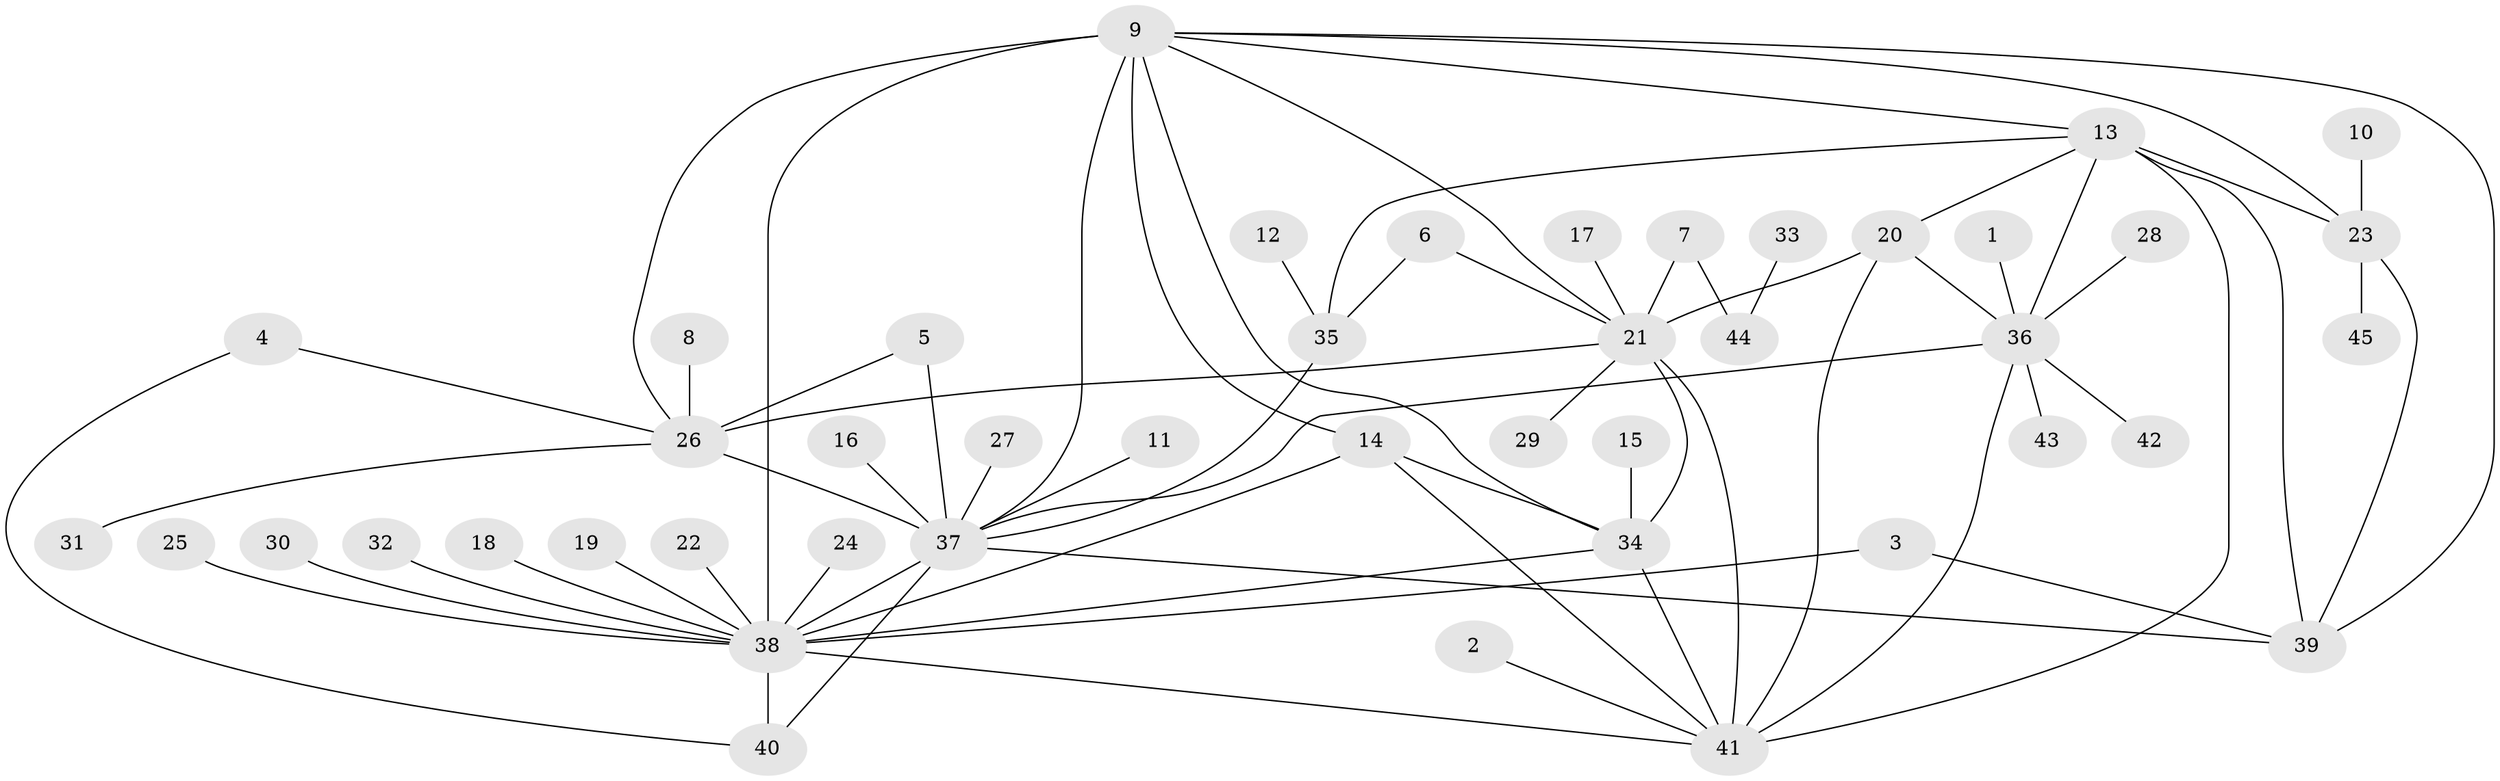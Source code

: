 // original degree distribution, {7: 0.03333333333333333, 4: 0.03333333333333333, 6: 0.06666666666666667, 14: 0.011111111111111112, 10: 0.011111111111111112, 5: 0.06666666666666667, 12: 0.011111111111111112, 8: 0.011111111111111112, 9: 0.011111111111111112, 1: 0.5, 2: 0.18888888888888888, 3: 0.05555555555555555}
// Generated by graph-tools (version 1.1) at 2025/50/03/09/25 03:50:33]
// undirected, 45 vertices, 70 edges
graph export_dot {
graph [start="1"]
  node [color=gray90,style=filled];
  1;
  2;
  3;
  4;
  5;
  6;
  7;
  8;
  9;
  10;
  11;
  12;
  13;
  14;
  15;
  16;
  17;
  18;
  19;
  20;
  21;
  22;
  23;
  24;
  25;
  26;
  27;
  28;
  29;
  30;
  31;
  32;
  33;
  34;
  35;
  36;
  37;
  38;
  39;
  40;
  41;
  42;
  43;
  44;
  45;
  1 -- 36 [weight=1.0];
  2 -- 41 [weight=1.0];
  3 -- 38 [weight=1.0];
  3 -- 39 [weight=1.0];
  4 -- 26 [weight=1.0];
  4 -- 40 [weight=1.0];
  5 -- 26 [weight=1.0];
  5 -- 37 [weight=2.0];
  6 -- 21 [weight=1.0];
  6 -- 35 [weight=1.0];
  7 -- 21 [weight=3.0];
  7 -- 44 [weight=1.0];
  8 -- 26 [weight=1.0];
  9 -- 13 [weight=1.0];
  9 -- 14 [weight=1.0];
  9 -- 21 [weight=1.0];
  9 -- 23 [weight=1.0];
  9 -- 26 [weight=2.0];
  9 -- 34 [weight=1.0];
  9 -- 37 [weight=1.0];
  9 -- 38 [weight=2.0];
  9 -- 39 [weight=1.0];
  10 -- 23 [weight=1.0];
  11 -- 37 [weight=1.0];
  12 -- 35 [weight=1.0];
  13 -- 20 [weight=1.0];
  13 -- 23 [weight=2.0];
  13 -- 35 [weight=1.0];
  13 -- 36 [weight=1.0];
  13 -- 39 [weight=1.0];
  13 -- 41 [weight=1.0];
  14 -- 34 [weight=1.0];
  14 -- 38 [weight=1.0];
  14 -- 41 [weight=1.0];
  15 -- 34 [weight=1.0];
  16 -- 37 [weight=1.0];
  17 -- 21 [weight=1.0];
  18 -- 38 [weight=1.0];
  19 -- 38 [weight=1.0];
  20 -- 21 [weight=1.0];
  20 -- 36 [weight=1.0];
  20 -- 41 [weight=1.0];
  21 -- 26 [weight=1.0];
  21 -- 29 [weight=1.0];
  21 -- 34 [weight=1.0];
  21 -- 41 [weight=1.0];
  22 -- 38 [weight=1.0];
  23 -- 39 [weight=1.0];
  23 -- 45 [weight=1.0];
  24 -- 38 [weight=1.0];
  25 -- 38 [weight=1.0];
  26 -- 31 [weight=1.0];
  26 -- 37 [weight=2.0];
  27 -- 37 [weight=1.0];
  28 -- 36 [weight=1.0];
  30 -- 38 [weight=1.0];
  32 -- 38 [weight=1.0];
  33 -- 44 [weight=1.0];
  34 -- 38 [weight=1.0];
  34 -- 41 [weight=1.0];
  35 -- 37 [weight=1.0];
  36 -- 37 [weight=1.0];
  36 -- 41 [weight=1.0];
  36 -- 42 [weight=1.0];
  36 -- 43 [weight=1.0];
  37 -- 38 [weight=1.0];
  37 -- 39 [weight=1.0];
  37 -- 40 [weight=1.0];
  38 -- 40 [weight=1.0];
  38 -- 41 [weight=1.0];
}
